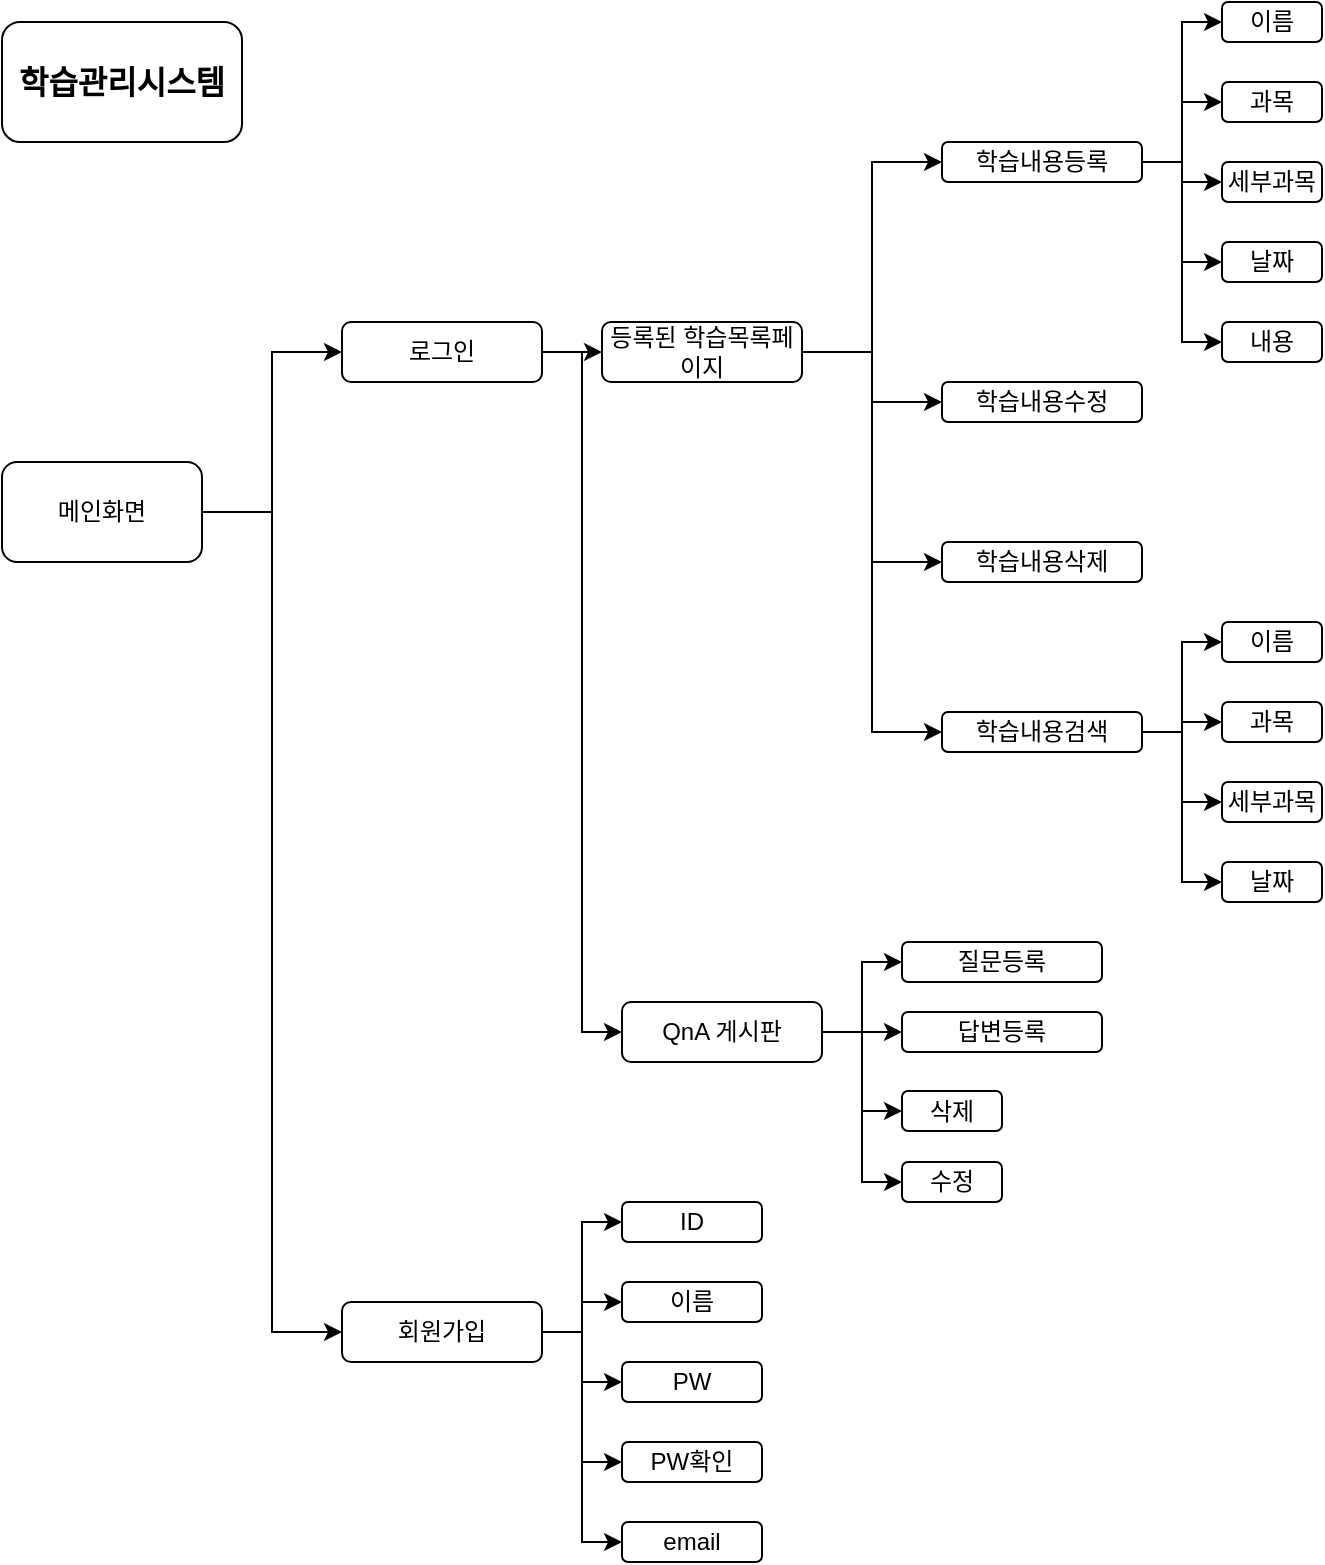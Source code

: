 <mxfile version="14.9.2" type="github"><diagram id="ifqHLMoqWvoTdCFaZFih" name="Page-1"><mxGraphModel dx="1209" dy="781" grid="1" gridSize="10" guides="1" tooltips="1" connect="1" arrows="1" fold="1" page="1" pageScale="1" pageWidth="827" pageHeight="1169" math="0" shadow="0"><root><mxCell id="0"/><mxCell id="1" parent="0"/><mxCell id="d01zwKhq0uCyUJGvnxu--1" value="&lt;font style=&quot;font-size: 16px&quot;&gt;&lt;b&gt;학습관리시스템&lt;/b&gt;&lt;/font&gt;" style="rounded=1;whiteSpace=wrap;html=1;" vertex="1" parent="1"><mxGeometry x="40" y="50" width="120" height="60" as="geometry"/></mxCell><mxCell id="d01zwKhq0uCyUJGvnxu--2" style="edgeStyle=orthogonalEdgeStyle;rounded=0;orthogonalLoop=1;jettySize=auto;html=1;exitX=1;exitY=0.5;exitDx=0;exitDy=0;entryX=0;entryY=0.5;entryDx=0;entryDy=0;" edge="1" parent="1" source="d01zwKhq0uCyUJGvnxu--4" target="d01zwKhq0uCyUJGvnxu--13"><mxGeometry relative="1" as="geometry"/></mxCell><mxCell id="d01zwKhq0uCyUJGvnxu--3" style="edgeStyle=orthogonalEdgeStyle;rounded=0;orthogonalLoop=1;jettySize=auto;html=1;exitX=1;exitY=0.5;exitDx=0;exitDy=0;entryX=0;entryY=0.5;entryDx=0;entryDy=0;" edge="1" parent="1" source="d01zwKhq0uCyUJGvnxu--4" target="d01zwKhq0uCyUJGvnxu--7"><mxGeometry relative="1" as="geometry"/></mxCell><mxCell id="d01zwKhq0uCyUJGvnxu--4" value="메인화면" style="rounded=1;whiteSpace=wrap;html=1;" vertex="1" parent="1"><mxGeometry x="40" y="270" width="100" height="50" as="geometry"/></mxCell><mxCell id="d01zwKhq0uCyUJGvnxu--5" style="edgeStyle=orthogonalEdgeStyle;rounded=0;orthogonalLoop=1;jettySize=auto;html=1;exitX=1;exitY=0.5;exitDx=0;exitDy=0;entryX=0;entryY=0.5;entryDx=0;entryDy=0;" edge="1" parent="1" source="d01zwKhq0uCyUJGvnxu--7" target="d01zwKhq0uCyUJGvnxu--26"><mxGeometry relative="1" as="geometry"/></mxCell><mxCell id="d01zwKhq0uCyUJGvnxu--6" style="edgeStyle=orthogonalEdgeStyle;rounded=0;orthogonalLoop=1;jettySize=auto;html=1;exitX=1;exitY=0.5;exitDx=0;exitDy=0;entryX=0;entryY=0.5;entryDx=0;entryDy=0;" edge="1" parent="1" source="d01zwKhq0uCyUJGvnxu--7" target="d01zwKhq0uCyUJGvnxu--45"><mxGeometry relative="1" as="geometry"/></mxCell><mxCell id="d01zwKhq0uCyUJGvnxu--7" value="로그인" style="rounded=1;whiteSpace=wrap;html=1;" vertex="1" parent="1"><mxGeometry x="210" y="200" width="100" height="30" as="geometry"/></mxCell><mxCell id="d01zwKhq0uCyUJGvnxu--8" style="edgeStyle=orthogonalEdgeStyle;rounded=0;orthogonalLoop=1;jettySize=auto;html=1;exitX=1;exitY=0.5;exitDx=0;exitDy=0;entryX=0;entryY=0.5;entryDx=0;entryDy=0;" edge="1" parent="1" source="d01zwKhq0uCyUJGvnxu--13" target="d01zwKhq0uCyUJGvnxu--46"><mxGeometry relative="1" as="geometry"/></mxCell><mxCell id="d01zwKhq0uCyUJGvnxu--9" style="edgeStyle=orthogonalEdgeStyle;rounded=0;orthogonalLoop=1;jettySize=auto;html=1;exitX=1;exitY=0.5;exitDx=0;exitDy=0;entryX=0;entryY=0.5;entryDx=0;entryDy=0;" edge="1" parent="1" source="d01zwKhq0uCyUJGvnxu--13" target="d01zwKhq0uCyUJGvnxu--49"><mxGeometry relative="1" as="geometry"/></mxCell><mxCell id="d01zwKhq0uCyUJGvnxu--10" style="edgeStyle=orthogonalEdgeStyle;rounded=0;orthogonalLoop=1;jettySize=auto;html=1;exitX=1;exitY=0.5;exitDx=0;exitDy=0;entryX=0;entryY=0.5;entryDx=0;entryDy=0;" edge="1" parent="1" source="d01zwKhq0uCyUJGvnxu--13" target="d01zwKhq0uCyUJGvnxu--47"><mxGeometry relative="1" as="geometry"/></mxCell><mxCell id="d01zwKhq0uCyUJGvnxu--11" style="edgeStyle=orthogonalEdgeStyle;rounded=0;orthogonalLoop=1;jettySize=auto;html=1;exitX=1;exitY=0.5;exitDx=0;exitDy=0;entryX=0;entryY=0.5;entryDx=0;entryDy=0;" edge="1" parent="1" source="d01zwKhq0uCyUJGvnxu--13" target="d01zwKhq0uCyUJGvnxu--48"><mxGeometry relative="1" as="geometry"/></mxCell><mxCell id="d01zwKhq0uCyUJGvnxu--12" style="edgeStyle=orthogonalEdgeStyle;rounded=0;orthogonalLoop=1;jettySize=auto;html=1;exitX=1;exitY=0.5;exitDx=0;exitDy=0;entryX=0;entryY=0.5;entryDx=0;entryDy=0;" edge="1" parent="1" source="d01zwKhq0uCyUJGvnxu--13" target="d01zwKhq0uCyUJGvnxu--50"><mxGeometry relative="1" as="geometry"/></mxCell><mxCell id="d01zwKhq0uCyUJGvnxu--13" value="회원가입" style="rounded=1;whiteSpace=wrap;html=1;" vertex="1" parent="1"><mxGeometry x="210" y="690" width="100" height="30" as="geometry"/></mxCell><mxCell id="d01zwKhq0uCyUJGvnxu--14" style="edgeStyle=orthogonalEdgeStyle;rounded=0;orthogonalLoop=1;jettySize=auto;html=1;exitX=1;exitY=0.5;exitDx=0;exitDy=0;entryX=0;entryY=0.5;entryDx=0;entryDy=0;" edge="1" parent="1" source="d01zwKhq0uCyUJGvnxu--19" target="d01zwKhq0uCyUJGvnxu--32"><mxGeometry relative="1" as="geometry"/></mxCell><mxCell id="d01zwKhq0uCyUJGvnxu--15" style="edgeStyle=orthogonalEdgeStyle;rounded=0;orthogonalLoop=1;jettySize=auto;html=1;exitX=1;exitY=0.5;exitDx=0;exitDy=0;entryX=0;entryY=0.5;entryDx=0;entryDy=0;" edge="1" parent="1" source="d01zwKhq0uCyUJGvnxu--19" target="d01zwKhq0uCyUJGvnxu--33"><mxGeometry relative="1" as="geometry"/></mxCell><mxCell id="d01zwKhq0uCyUJGvnxu--16" style="edgeStyle=orthogonalEdgeStyle;rounded=0;orthogonalLoop=1;jettySize=auto;html=1;exitX=1;exitY=0.5;exitDx=0;exitDy=0;entryX=0;entryY=0.5;entryDx=0;entryDy=0;" edge="1" parent="1" source="d01zwKhq0uCyUJGvnxu--19" target="d01zwKhq0uCyUJGvnxu--34"><mxGeometry relative="1" as="geometry"/></mxCell><mxCell id="d01zwKhq0uCyUJGvnxu--17" style="edgeStyle=orthogonalEdgeStyle;rounded=0;orthogonalLoop=1;jettySize=auto;html=1;exitX=1;exitY=0.5;exitDx=0;exitDy=0;entryX=0;entryY=0.5;entryDx=0;entryDy=0;" edge="1" parent="1" source="d01zwKhq0uCyUJGvnxu--19" target="d01zwKhq0uCyUJGvnxu--35"><mxGeometry relative="1" as="geometry"/></mxCell><mxCell id="d01zwKhq0uCyUJGvnxu--18" style="edgeStyle=orthogonalEdgeStyle;rounded=0;orthogonalLoop=1;jettySize=auto;html=1;exitX=1;exitY=0.5;exitDx=0;exitDy=0;entryX=0;entryY=0.5;entryDx=0;entryDy=0;" edge="1" parent="1" source="d01zwKhq0uCyUJGvnxu--19" target="d01zwKhq0uCyUJGvnxu--38"><mxGeometry relative="1" as="geometry"/></mxCell><mxCell id="d01zwKhq0uCyUJGvnxu--19" value="학습내용등록" style="rounded=1;whiteSpace=wrap;html=1;" vertex="1" parent="1"><mxGeometry x="510" y="110" width="100" height="20" as="geometry"/></mxCell><mxCell id="d01zwKhq0uCyUJGvnxu--20" value="학습내용수정" style="rounded=1;whiteSpace=wrap;html=1;" vertex="1" parent="1"><mxGeometry x="510" y="230" width="100" height="20" as="geometry"/></mxCell><mxCell id="d01zwKhq0uCyUJGvnxu--21" value="학습내용삭제" style="rounded=1;whiteSpace=wrap;html=1;" vertex="1" parent="1"><mxGeometry x="510" y="310" width="100" height="20" as="geometry"/></mxCell><mxCell id="d01zwKhq0uCyUJGvnxu--22" style="edgeStyle=orthogonalEdgeStyle;rounded=0;orthogonalLoop=1;jettySize=auto;html=1;exitX=1;exitY=0.5;exitDx=0;exitDy=0;entryX=0;entryY=0.5;entryDx=0;entryDy=0;" edge="1" parent="1" source="d01zwKhq0uCyUJGvnxu--26" target="d01zwKhq0uCyUJGvnxu--19"><mxGeometry relative="1" as="geometry"/></mxCell><mxCell id="d01zwKhq0uCyUJGvnxu--23" style="edgeStyle=orthogonalEdgeStyle;rounded=0;orthogonalLoop=1;jettySize=auto;html=1;exitX=1;exitY=0.5;exitDx=0;exitDy=0;entryX=0;entryY=0.5;entryDx=0;entryDy=0;" edge="1" parent="1" source="d01zwKhq0uCyUJGvnxu--26" target="d01zwKhq0uCyUJGvnxu--20"><mxGeometry relative="1" as="geometry"/></mxCell><mxCell id="d01zwKhq0uCyUJGvnxu--24" style="edgeStyle=orthogonalEdgeStyle;rounded=0;orthogonalLoop=1;jettySize=auto;html=1;exitX=1;exitY=0.5;exitDx=0;exitDy=0;entryX=0;entryY=0.5;entryDx=0;entryDy=0;" edge="1" parent="1" source="d01zwKhq0uCyUJGvnxu--26" target="d01zwKhq0uCyUJGvnxu--21"><mxGeometry relative="1" as="geometry"/></mxCell><mxCell id="d01zwKhq0uCyUJGvnxu--25" style="edgeStyle=orthogonalEdgeStyle;rounded=0;orthogonalLoop=1;jettySize=auto;html=1;exitX=1;exitY=0.5;exitDx=0;exitDy=0;entryX=0;entryY=0.5;entryDx=0;entryDy=0;" edge="1" parent="1" source="d01zwKhq0uCyUJGvnxu--26" target="d01zwKhq0uCyUJGvnxu--31"><mxGeometry relative="1" as="geometry"/></mxCell><mxCell id="d01zwKhq0uCyUJGvnxu--26" value="등록된 학습목록페이지" style="rounded=1;whiteSpace=wrap;html=1;" vertex="1" parent="1"><mxGeometry x="340" y="200" width="100" height="30" as="geometry"/></mxCell><mxCell id="d01zwKhq0uCyUJGvnxu--27" style="edgeStyle=orthogonalEdgeStyle;rounded=0;orthogonalLoop=1;jettySize=auto;html=1;exitX=1;exitY=0.5;exitDx=0;exitDy=0;entryX=0;entryY=0.5;entryDx=0;entryDy=0;" edge="1" parent="1" source="d01zwKhq0uCyUJGvnxu--31" target="d01zwKhq0uCyUJGvnxu--36"><mxGeometry relative="1" as="geometry"/></mxCell><mxCell id="d01zwKhq0uCyUJGvnxu--28" style="edgeStyle=orthogonalEdgeStyle;rounded=0;orthogonalLoop=1;jettySize=auto;html=1;exitX=1;exitY=0.5;exitDx=0;exitDy=0;entryX=0;entryY=0.5;entryDx=0;entryDy=0;" edge="1" parent="1" source="d01zwKhq0uCyUJGvnxu--31" target="d01zwKhq0uCyUJGvnxu--37"><mxGeometry relative="1" as="geometry"/></mxCell><mxCell id="d01zwKhq0uCyUJGvnxu--29" style="edgeStyle=orthogonalEdgeStyle;rounded=0;orthogonalLoop=1;jettySize=auto;html=1;exitX=1;exitY=0.5;exitDx=0;exitDy=0;entryX=0;entryY=0.5;entryDx=0;entryDy=0;" edge="1" parent="1" source="d01zwKhq0uCyUJGvnxu--31" target="d01zwKhq0uCyUJGvnxu--39"><mxGeometry relative="1" as="geometry"/></mxCell><mxCell id="d01zwKhq0uCyUJGvnxu--30" style="edgeStyle=orthogonalEdgeStyle;rounded=0;orthogonalLoop=1;jettySize=auto;html=1;exitX=1;exitY=0.5;exitDx=0;exitDy=0;entryX=0;entryY=0.5;entryDx=0;entryDy=0;" edge="1" parent="1" source="d01zwKhq0uCyUJGvnxu--31" target="d01zwKhq0uCyUJGvnxu--40"><mxGeometry relative="1" as="geometry"/></mxCell><mxCell id="d01zwKhq0uCyUJGvnxu--31" value="학습내용검색" style="rounded=1;whiteSpace=wrap;html=1;" vertex="1" parent="1"><mxGeometry x="510" y="395" width="100" height="20" as="geometry"/></mxCell><mxCell id="d01zwKhq0uCyUJGvnxu--32" value="이름" style="rounded=1;whiteSpace=wrap;html=1;" vertex="1" parent="1"><mxGeometry x="650" y="40" width="50" height="20" as="geometry"/></mxCell><mxCell id="d01zwKhq0uCyUJGvnxu--33" value="과목" style="rounded=1;whiteSpace=wrap;html=1;" vertex="1" parent="1"><mxGeometry x="650" y="80" width="50" height="20" as="geometry"/></mxCell><mxCell id="d01zwKhq0uCyUJGvnxu--34" value="날짜" style="rounded=1;whiteSpace=wrap;html=1;" vertex="1" parent="1"><mxGeometry x="650" y="160" width="50" height="20" as="geometry"/></mxCell><mxCell id="d01zwKhq0uCyUJGvnxu--35" value="내용" style="rounded=1;whiteSpace=wrap;html=1;" vertex="1" parent="1"><mxGeometry x="650" y="200" width="50" height="20" as="geometry"/></mxCell><mxCell id="d01zwKhq0uCyUJGvnxu--36" value="이름" style="rounded=1;whiteSpace=wrap;html=1;" vertex="1" parent="1"><mxGeometry x="650" y="350" width="50" height="20" as="geometry"/></mxCell><mxCell id="d01zwKhq0uCyUJGvnxu--37" value="과목" style="rounded=1;whiteSpace=wrap;html=1;" vertex="1" parent="1"><mxGeometry x="650" y="390" width="50" height="20" as="geometry"/></mxCell><mxCell id="d01zwKhq0uCyUJGvnxu--38" value="세부과목" style="rounded=1;whiteSpace=wrap;html=1;" vertex="1" parent="1"><mxGeometry x="650" y="120" width="50" height="20" as="geometry"/></mxCell><mxCell id="d01zwKhq0uCyUJGvnxu--39" value="세부과목" style="rounded=1;whiteSpace=wrap;html=1;" vertex="1" parent="1"><mxGeometry x="650" y="430" width="50" height="20" as="geometry"/></mxCell><mxCell id="d01zwKhq0uCyUJGvnxu--40" value="날짜" style="rounded=1;whiteSpace=wrap;html=1;" vertex="1" parent="1"><mxGeometry x="650" y="470" width="50" height="20" as="geometry"/></mxCell><mxCell id="d01zwKhq0uCyUJGvnxu--41" style="edgeStyle=orthogonalEdgeStyle;rounded=0;orthogonalLoop=1;jettySize=auto;html=1;exitX=1;exitY=0.5;exitDx=0;exitDy=0;entryX=0;entryY=0.5;entryDx=0;entryDy=0;" edge="1" parent="1" source="d01zwKhq0uCyUJGvnxu--45" target="d01zwKhq0uCyUJGvnxu--51"><mxGeometry relative="1" as="geometry"/></mxCell><mxCell id="d01zwKhq0uCyUJGvnxu--42" style="edgeStyle=orthogonalEdgeStyle;rounded=0;orthogonalLoop=1;jettySize=auto;html=1;entryX=0;entryY=0.5;entryDx=0;entryDy=0;" edge="1" parent="1" source="d01zwKhq0uCyUJGvnxu--45" target="d01zwKhq0uCyUJGvnxu--52"><mxGeometry relative="1" as="geometry"/></mxCell><mxCell id="d01zwKhq0uCyUJGvnxu--43" style="edgeStyle=orthogonalEdgeStyle;rounded=0;orthogonalLoop=1;jettySize=auto;html=1;exitX=1;exitY=0.5;exitDx=0;exitDy=0;entryX=0;entryY=0.5;entryDx=0;entryDy=0;" edge="1" parent="1" source="d01zwKhq0uCyUJGvnxu--45" target="d01zwKhq0uCyUJGvnxu--53"><mxGeometry relative="1" as="geometry"/></mxCell><mxCell id="d01zwKhq0uCyUJGvnxu--44" style="edgeStyle=orthogonalEdgeStyle;rounded=0;orthogonalLoop=1;jettySize=auto;html=1;exitX=1;exitY=0.5;exitDx=0;exitDy=0;entryX=0;entryY=0.5;entryDx=0;entryDy=0;" edge="1" parent="1" source="d01zwKhq0uCyUJGvnxu--45" target="d01zwKhq0uCyUJGvnxu--54"><mxGeometry relative="1" as="geometry"/></mxCell><mxCell id="d01zwKhq0uCyUJGvnxu--45" value="QnA 게시판" style="rounded=1;whiteSpace=wrap;html=1;" vertex="1" parent="1"><mxGeometry x="350" y="540" width="100" height="30" as="geometry"/></mxCell><mxCell id="d01zwKhq0uCyUJGvnxu--46" value="ID" style="rounded=1;whiteSpace=wrap;html=1;" vertex="1" parent="1"><mxGeometry x="350" y="640" width="70" height="20" as="geometry"/></mxCell><mxCell id="d01zwKhq0uCyUJGvnxu--47" value="PW" style="rounded=1;whiteSpace=wrap;html=1;" vertex="1" parent="1"><mxGeometry x="350" y="720" width="70" height="20" as="geometry"/></mxCell><mxCell id="d01zwKhq0uCyUJGvnxu--48" value="PW확인" style="rounded=1;whiteSpace=wrap;html=1;" vertex="1" parent="1"><mxGeometry x="350" y="760" width="70" height="20" as="geometry"/></mxCell><mxCell id="d01zwKhq0uCyUJGvnxu--49" value="이름" style="rounded=1;whiteSpace=wrap;html=1;" vertex="1" parent="1"><mxGeometry x="350" y="680" width="70" height="20" as="geometry"/></mxCell><mxCell id="d01zwKhq0uCyUJGvnxu--50" value="email" style="rounded=1;whiteSpace=wrap;html=1;" vertex="1" parent="1"><mxGeometry x="350" y="800" width="70" height="20" as="geometry"/></mxCell><mxCell id="d01zwKhq0uCyUJGvnxu--51" value="질문등록" style="rounded=1;whiteSpace=wrap;html=1;" vertex="1" parent="1"><mxGeometry x="490" y="510" width="100" height="20" as="geometry"/></mxCell><mxCell id="d01zwKhq0uCyUJGvnxu--52" value="답변등록" style="rounded=1;whiteSpace=wrap;html=1;" vertex="1" parent="1"><mxGeometry x="490" y="545" width="100" height="20" as="geometry"/></mxCell><mxCell id="d01zwKhq0uCyUJGvnxu--53" value="삭제" style="rounded=1;whiteSpace=wrap;html=1;" vertex="1" parent="1"><mxGeometry x="490" y="584.5" width="50" height="20" as="geometry"/></mxCell><mxCell id="d01zwKhq0uCyUJGvnxu--54" value="수정" style="rounded=1;whiteSpace=wrap;html=1;" vertex="1" parent="1"><mxGeometry x="490" y="620" width="50" height="20" as="geometry"/></mxCell></root></mxGraphModel></diagram></mxfile>